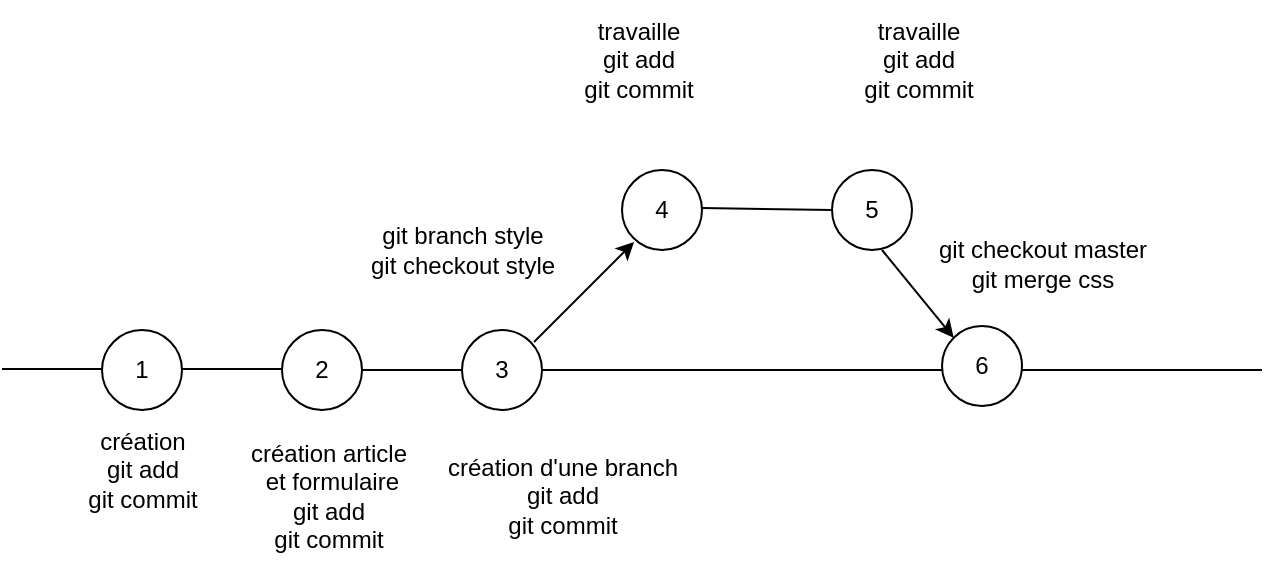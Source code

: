 <mxfile>
    <diagram id="lZu2pCSuVcVC_NmNf5Wk" name="Page-1">
        <mxGraphModel dx="1216" dy="784" grid="1" gridSize="10" guides="1" tooltips="1" connect="1" arrows="1" fold="1" page="1" pageScale="1" pageWidth="1169" pageHeight="827" math="0" shadow="0">
            <root>
                <mxCell id="0"/>
                <mxCell id="1" parent="0"/>
                <mxCell id="2" value="1" style="ellipse;whiteSpace=wrap;html=1;aspect=fixed;flipV=1;" vertex="1" parent="1">
                    <mxGeometry x="80" y="350" width="40" height="40" as="geometry"/>
                </mxCell>
                <mxCell id="3" value="création&lt;br&gt;git add&lt;br&gt;git commit" style="text;html=1;align=center;verticalAlign=middle;resizable=0;points=[];autosize=1;strokeColor=none;fillColor=none;" vertex="1" parent="1">
                    <mxGeometry x="60" y="390" width="80" height="60" as="geometry"/>
                </mxCell>
                <mxCell id="4" value="" style="endArrow=none;html=1;" edge="1" parent="1">
                    <mxGeometry width="50" height="50" relative="1" as="geometry">
                        <mxPoint x="30" y="369.5" as="sourcePoint"/>
                        <mxPoint x="80" y="369.5" as="targetPoint"/>
                    </mxGeometry>
                </mxCell>
                <mxCell id="5" value="" style="endArrow=none;html=1;" edge="1" parent="1">
                    <mxGeometry width="50" height="50" relative="1" as="geometry">
                        <mxPoint x="120" y="369.5" as="sourcePoint"/>
                        <mxPoint x="170" y="369.5" as="targetPoint"/>
                    </mxGeometry>
                </mxCell>
                <mxCell id="6" value="2" style="ellipse;whiteSpace=wrap;html=1;aspect=fixed;flipV=1;" vertex="1" parent="1">
                    <mxGeometry x="170" y="350" width="40" height="40" as="geometry"/>
                </mxCell>
                <mxCell id="7" value="" style="endArrow=none;html=1;" edge="1" parent="1">
                    <mxGeometry width="50" height="50" relative="1" as="geometry">
                        <mxPoint x="210" y="370" as="sourcePoint"/>
                        <mxPoint x="260" y="370" as="targetPoint"/>
                    </mxGeometry>
                </mxCell>
                <mxCell id="8" value="3" style="ellipse;whiteSpace=wrap;html=1;aspect=fixed;flipV=1;" vertex="1" parent="1">
                    <mxGeometry x="260" y="350" width="40" height="40" as="geometry"/>
                </mxCell>
                <mxCell id="11" value="création article&lt;br&gt;&amp;nbsp;et formulaire&lt;br&gt;git add&lt;br&gt;git commit" style="text;html=1;align=center;verticalAlign=middle;resizable=0;points=[];autosize=1;strokeColor=none;fillColor=none;" vertex="1" parent="1">
                    <mxGeometry x="143" y="398" width="100" height="70" as="geometry"/>
                </mxCell>
                <mxCell id="12" value="création d'une branch&lt;br&gt;git add&lt;br&gt;git commit" style="text;html=1;align=center;verticalAlign=middle;resizable=0;points=[];autosize=1;strokeColor=none;fillColor=none;" vertex="1" parent="1">
                    <mxGeometry x="240" y="403" width="140" height="60" as="geometry"/>
                </mxCell>
                <mxCell id="13" value="" style="endArrow=classic;html=1;" edge="1" parent="1">
                    <mxGeometry width="50" height="50" relative="1" as="geometry">
                        <mxPoint x="296" y="356" as="sourcePoint"/>
                        <mxPoint x="346" y="306" as="targetPoint"/>
                    </mxGeometry>
                </mxCell>
                <mxCell id="14" value="4" style="ellipse;whiteSpace=wrap;html=1;aspect=fixed;flipV=1;" vertex="1" parent="1">
                    <mxGeometry x="340" y="270" width="40" height="40" as="geometry"/>
                </mxCell>
                <mxCell id="16" value="git branch style&lt;br&gt;git checkout style" style="text;html=1;align=center;verticalAlign=middle;resizable=0;points=[];autosize=1;strokeColor=none;fillColor=none;" vertex="1" parent="1">
                    <mxGeometry x="200" y="290" width="120" height="40" as="geometry"/>
                </mxCell>
                <mxCell id="17" value="5" style="ellipse;whiteSpace=wrap;html=1;aspect=fixed;flipV=1;" vertex="1" parent="1">
                    <mxGeometry x="445" y="270" width="40" height="40" as="geometry"/>
                </mxCell>
                <mxCell id="18" value="" style="endArrow=none;html=1;entryX=0;entryY=0.5;entryDx=0;entryDy=0;" edge="1" parent="1" target="17">
                    <mxGeometry width="50" height="50" relative="1" as="geometry">
                        <mxPoint x="380" y="289" as="sourcePoint"/>
                        <mxPoint x="430" y="289" as="targetPoint"/>
                    </mxGeometry>
                </mxCell>
                <mxCell id="19" value="travaille&lt;br&gt;git add&lt;br&gt;git commit" style="text;html=1;align=center;verticalAlign=middle;resizable=0;points=[];autosize=1;strokeColor=none;fillColor=none;" vertex="1" parent="1">
                    <mxGeometry x="308" y="185" width="80" height="60" as="geometry"/>
                </mxCell>
                <mxCell id="20" value="travaille&lt;br&gt;git add&lt;br&gt;git commit" style="text;html=1;align=center;verticalAlign=middle;resizable=0;points=[];autosize=1;strokeColor=none;fillColor=none;" vertex="1" parent="1">
                    <mxGeometry x="448" y="185" width="80" height="60" as="geometry"/>
                </mxCell>
                <mxCell id="23" value="6" style="ellipse;whiteSpace=wrap;html=1;aspect=fixed;flipV=1;" vertex="1" parent="1">
                    <mxGeometry x="500" y="348" width="40" height="40" as="geometry"/>
                </mxCell>
                <mxCell id="24" value="" style="endArrow=none;html=1;exitX=1;exitY=0.5;exitDx=0;exitDy=0;" edge="1" parent="1" source="8">
                    <mxGeometry width="50" height="50" relative="1" as="geometry">
                        <mxPoint x="440" y="400" as="sourcePoint"/>
                        <mxPoint x="500" y="370" as="targetPoint"/>
                    </mxGeometry>
                </mxCell>
                <mxCell id="25" value="" style="endArrow=classic;html=1;entryX=0;entryY=0;entryDx=0;entryDy=0;" edge="1" parent="1" target="23">
                    <mxGeometry width="50" height="50" relative="1" as="geometry">
                        <mxPoint x="470" y="310" as="sourcePoint"/>
                        <mxPoint x="520" y="370" as="targetPoint"/>
                    </mxGeometry>
                </mxCell>
                <mxCell id="26" value="" style="endArrow=none;html=1;" edge="1" parent="1">
                    <mxGeometry width="50" height="50" relative="1" as="geometry">
                        <mxPoint x="660" y="370" as="sourcePoint"/>
                        <mxPoint x="540" y="370" as="targetPoint"/>
                    </mxGeometry>
                </mxCell>
                <mxCell id="27" value="&lt;br&gt;git checkout master&lt;br&gt;git merge css" style="text;html=1;align=center;verticalAlign=middle;resizable=0;points=[];autosize=1;strokeColor=none;fillColor=none;" vertex="1" parent="1">
                    <mxGeometry x="485" y="280" width="130" height="60" as="geometry"/>
                </mxCell>
            </root>
        </mxGraphModel>
    </diagram>
</mxfile>